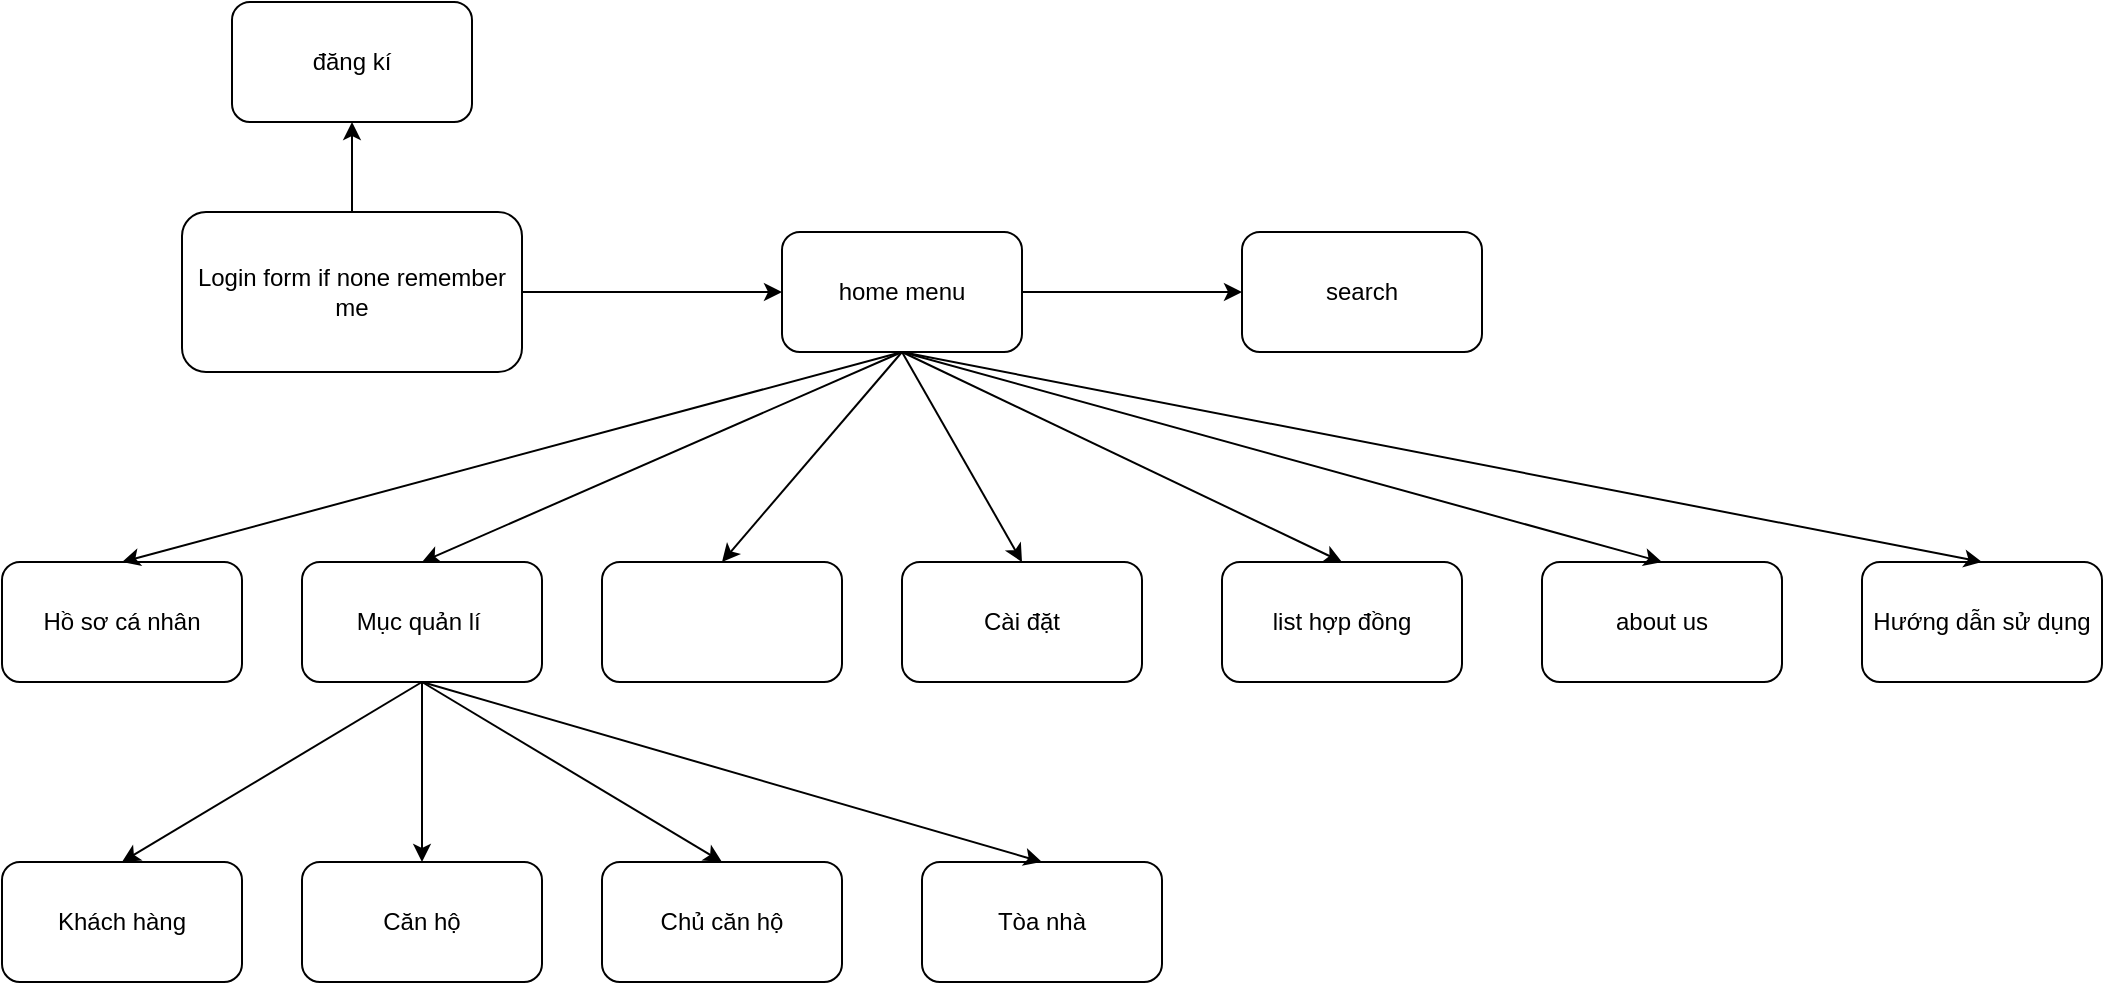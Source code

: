 <mxfile version="13.9.9" type="device"><diagram id="xvrtydSPDo6VoQ1obJ0G" name="Page-1"><mxGraphModel dx="1240" dy="729" grid="1" gridSize="10" guides="1" tooltips="1" connect="1" arrows="1" fold="1" page="1" pageScale="1" pageWidth="1169" pageHeight="827" math="0" shadow="0"><root><mxCell id="0"/><mxCell id="1" parent="0"/><mxCell id="NGiugOsuJZy6koJkWVoa-3" style="edgeStyle=orthogonalEdgeStyle;rounded=0;orthogonalLoop=1;jettySize=auto;html=1;entryX=0;entryY=0.5;entryDx=0;entryDy=0;" edge="1" parent="1" source="NGiugOsuJZy6koJkWVoa-1" target="NGiugOsuJZy6koJkWVoa-2"><mxGeometry relative="1" as="geometry"/></mxCell><mxCell id="NGiugOsuJZy6koJkWVoa-17" value="" style="edgeStyle=orthogonalEdgeStyle;rounded=0;orthogonalLoop=1;jettySize=auto;html=1;" edge="1" parent="1" source="NGiugOsuJZy6koJkWVoa-1" target="NGiugOsuJZy6koJkWVoa-16"><mxGeometry relative="1" as="geometry"/></mxCell><mxCell id="NGiugOsuJZy6koJkWVoa-1" value="Login form if none remember me" style="rounded=1;whiteSpace=wrap;html=1;" vertex="1" parent="1"><mxGeometry x="110" y="115" width="170" height="80" as="geometry"/></mxCell><mxCell id="NGiugOsuJZy6koJkWVoa-2" value="home menu" style="rounded=1;whiteSpace=wrap;html=1;" vertex="1" parent="1"><mxGeometry x="410" y="125" width="120" height="60" as="geometry"/></mxCell><mxCell id="NGiugOsuJZy6koJkWVoa-4" value="Hồ sơ cá nhân" style="rounded=1;whiteSpace=wrap;html=1;" vertex="1" parent="1"><mxGeometry x="20" y="290" width="120" height="60" as="geometry"/></mxCell><mxCell id="NGiugOsuJZy6koJkWVoa-20" style="edgeStyle=orthogonalEdgeStyle;rounded=0;orthogonalLoop=1;jettySize=auto;html=1;entryX=0.5;entryY=0;entryDx=0;entryDy=0;" edge="1" parent="1" source="NGiugOsuJZy6koJkWVoa-5" target="NGiugOsuJZy6koJkWVoa-19"><mxGeometry relative="1" as="geometry"/></mxCell><mxCell id="NGiugOsuJZy6koJkWVoa-5" value="Mục quản lí&amp;nbsp;" style="rounded=1;whiteSpace=wrap;html=1;" vertex="1" parent="1"><mxGeometry x="170" y="290" width="120" height="60" as="geometry"/></mxCell><mxCell id="NGiugOsuJZy6koJkWVoa-6" value="" style="rounded=1;whiteSpace=wrap;html=1;" vertex="1" parent="1"><mxGeometry x="320" y="290" width="120" height="60" as="geometry"/></mxCell><mxCell id="NGiugOsuJZy6koJkWVoa-7" value="Cài đặt" style="rounded=1;whiteSpace=wrap;html=1;" vertex="1" parent="1"><mxGeometry x="470" y="290" width="120" height="60" as="geometry"/></mxCell><mxCell id="NGiugOsuJZy6koJkWVoa-10" value="" style="endArrow=classic;html=1;exitX=0.5;exitY=1;exitDx=0;exitDy=0;entryX=0.5;entryY=0;entryDx=0;entryDy=0;" edge="1" parent="1" source="NGiugOsuJZy6koJkWVoa-2" target="NGiugOsuJZy6koJkWVoa-4"><mxGeometry width="50" height="50" relative="1" as="geometry"><mxPoint x="410" y="180" as="sourcePoint"/><mxPoint x="460" y="130" as="targetPoint"/></mxGeometry></mxCell><mxCell id="NGiugOsuJZy6koJkWVoa-11" value="" style="endArrow=classic;html=1;exitX=0.5;exitY=1;exitDx=0;exitDy=0;entryX=0.5;entryY=0;entryDx=0;entryDy=0;" edge="1" parent="1" source="NGiugOsuJZy6koJkWVoa-2" target="NGiugOsuJZy6koJkWVoa-5"><mxGeometry width="50" height="50" relative="1" as="geometry"><mxPoint x="450" y="195" as="sourcePoint"/><mxPoint x="90" y="300" as="targetPoint"/></mxGeometry></mxCell><mxCell id="NGiugOsuJZy6koJkWVoa-12" value="" style="endArrow=classic;html=1;exitX=0.5;exitY=1;exitDx=0;exitDy=0;entryX=0.5;entryY=0;entryDx=0;entryDy=0;" edge="1" parent="1" source="NGiugOsuJZy6koJkWVoa-2" target="NGiugOsuJZy6koJkWVoa-14"><mxGeometry width="50" height="50" relative="1" as="geometry"><mxPoint x="480" y="195" as="sourcePoint"/><mxPoint x="240" y="300" as="targetPoint"/></mxGeometry></mxCell><mxCell id="NGiugOsuJZy6koJkWVoa-13" value="" style="endArrow=classic;html=1;entryX=0.5;entryY=0;entryDx=0;entryDy=0;exitX=0.5;exitY=1;exitDx=0;exitDy=0;" edge="1" parent="1" source="NGiugOsuJZy6koJkWVoa-2" target="NGiugOsuJZy6koJkWVoa-7"><mxGeometry width="50" height="50" relative="1" as="geometry"><mxPoint x="470" y="190" as="sourcePoint"/><mxPoint x="390" y="300" as="targetPoint"/></mxGeometry></mxCell><mxCell id="NGiugOsuJZy6koJkWVoa-14" value="list hợp đồng" style="rounded=1;whiteSpace=wrap;html=1;" vertex="1" parent="1"><mxGeometry x="630" y="290" width="120" height="60" as="geometry"/></mxCell><mxCell id="NGiugOsuJZy6koJkWVoa-15" value="about us" style="rounded=1;whiteSpace=wrap;html=1;" vertex="1" parent="1"><mxGeometry x="790" y="290" width="120" height="60" as="geometry"/></mxCell><mxCell id="NGiugOsuJZy6koJkWVoa-16" value="đăng kí" style="rounded=1;whiteSpace=wrap;html=1;" vertex="1" parent="1"><mxGeometry x="135" y="10" width="120" height="60" as="geometry"/></mxCell><mxCell id="NGiugOsuJZy6koJkWVoa-18" value="Khách hàng" style="rounded=1;whiteSpace=wrap;html=1;" vertex="1" parent="1"><mxGeometry x="20" y="440" width="120" height="60" as="geometry"/></mxCell><mxCell id="NGiugOsuJZy6koJkWVoa-19" value="Căn hộ" style="rounded=1;whiteSpace=wrap;html=1;" vertex="1" parent="1"><mxGeometry x="170" y="440" width="120" height="60" as="geometry"/></mxCell><mxCell id="NGiugOsuJZy6koJkWVoa-21" value="" style="endArrow=classic;html=1;entryX=0.5;entryY=0;entryDx=0;entryDy=0;exitX=0.5;exitY=1;exitDx=0;exitDy=0;" edge="1" parent="1" source="NGiugOsuJZy6koJkWVoa-5" target="NGiugOsuJZy6koJkWVoa-18"><mxGeometry width="50" height="50" relative="1" as="geometry"><mxPoint x="230" y="340" as="sourcePoint"/><mxPoint x="390" y="300" as="targetPoint"/></mxGeometry></mxCell><mxCell id="NGiugOsuJZy6koJkWVoa-22" value="Chủ căn hộ" style="rounded=1;whiteSpace=wrap;html=1;" vertex="1" parent="1"><mxGeometry x="320" y="440" width="120" height="60" as="geometry"/></mxCell><mxCell id="NGiugOsuJZy6koJkWVoa-24" value="" style="endArrow=classic;html=1;entryX=0.5;entryY=0;entryDx=0;entryDy=0;" edge="1" parent="1" target="NGiugOsuJZy6koJkWVoa-22"><mxGeometry width="50" height="50" relative="1" as="geometry"><mxPoint x="230" y="350" as="sourcePoint"/><mxPoint x="90" y="450" as="targetPoint"/></mxGeometry></mxCell><mxCell id="NGiugOsuJZy6koJkWVoa-25" value="search" style="rounded=1;whiteSpace=wrap;html=1;" vertex="1" parent="1"><mxGeometry x="640" y="125" width="120" height="60" as="geometry"/></mxCell><mxCell id="NGiugOsuJZy6koJkWVoa-26" value="" style="endArrow=classic;html=1;exitX=1;exitY=0.5;exitDx=0;exitDy=0;entryX=0;entryY=0.5;entryDx=0;entryDy=0;" edge="1" parent="1" source="NGiugOsuJZy6koJkWVoa-2" target="NGiugOsuJZy6koJkWVoa-25"><mxGeometry width="50" height="50" relative="1" as="geometry"><mxPoint x="560" y="200" as="sourcePoint"/><mxPoint x="610" y="150" as="targetPoint"/></mxGeometry></mxCell><mxCell id="NGiugOsuJZy6koJkWVoa-27" value="" style="endArrow=classic;html=1;exitX=0.5;exitY=1;exitDx=0;exitDy=0;entryX=0.5;entryY=0;entryDx=0;entryDy=0;" edge="1" parent="1" source="NGiugOsuJZy6koJkWVoa-2" target="NGiugOsuJZy6koJkWVoa-6"><mxGeometry width="50" height="50" relative="1" as="geometry"><mxPoint x="500" y="500" as="sourcePoint"/><mxPoint x="550" y="450" as="targetPoint"/></mxGeometry></mxCell><mxCell id="NGiugOsuJZy6koJkWVoa-28" value="Tòa nhà" style="rounded=1;whiteSpace=wrap;html=1;" vertex="1" parent="1"><mxGeometry x="480" y="440" width="120" height="60" as="geometry"/></mxCell><mxCell id="NGiugOsuJZy6koJkWVoa-29" value="" style="endArrow=classic;html=1;exitX=0.5;exitY=1;exitDx=0;exitDy=0;entryX=0.5;entryY=0;entryDx=0;entryDy=0;" edge="1" parent="1" source="NGiugOsuJZy6koJkWVoa-5" target="NGiugOsuJZy6koJkWVoa-28"><mxGeometry width="50" height="50" relative="1" as="geometry"><mxPoint x="490" y="430" as="sourcePoint"/><mxPoint x="540" y="380" as="targetPoint"/></mxGeometry></mxCell><mxCell id="NGiugOsuJZy6koJkWVoa-30" value="" style="endArrow=classic;html=1;entryX=0.5;entryY=0;entryDx=0;entryDy=0;exitX=0.5;exitY=1;exitDx=0;exitDy=0;" edge="1" parent="1" source="NGiugOsuJZy6koJkWVoa-2" target="NGiugOsuJZy6koJkWVoa-15"><mxGeometry width="50" height="50" relative="1" as="geometry"><mxPoint x="600" y="230" as="sourcePoint"/><mxPoint x="700" y="300" as="targetPoint"/></mxGeometry></mxCell><mxCell id="NGiugOsuJZy6koJkWVoa-31" value="Hướng dẫn sử dụng" style="rounded=1;whiteSpace=wrap;html=1;" vertex="1" parent="1"><mxGeometry x="950" y="290" width="120" height="60" as="geometry"/></mxCell><mxCell id="NGiugOsuJZy6koJkWVoa-32" value="" style="endArrow=classic;html=1;entryX=0.5;entryY=0;entryDx=0;entryDy=0;exitX=0.5;exitY=1;exitDx=0;exitDy=0;" edge="1" parent="1" source="NGiugOsuJZy6koJkWVoa-2" target="NGiugOsuJZy6koJkWVoa-31"><mxGeometry width="50" height="50" relative="1" as="geometry"><mxPoint x="480" y="195" as="sourcePoint"/><mxPoint x="860" y="300" as="targetPoint"/></mxGeometry></mxCell></root></mxGraphModel></diagram></mxfile>